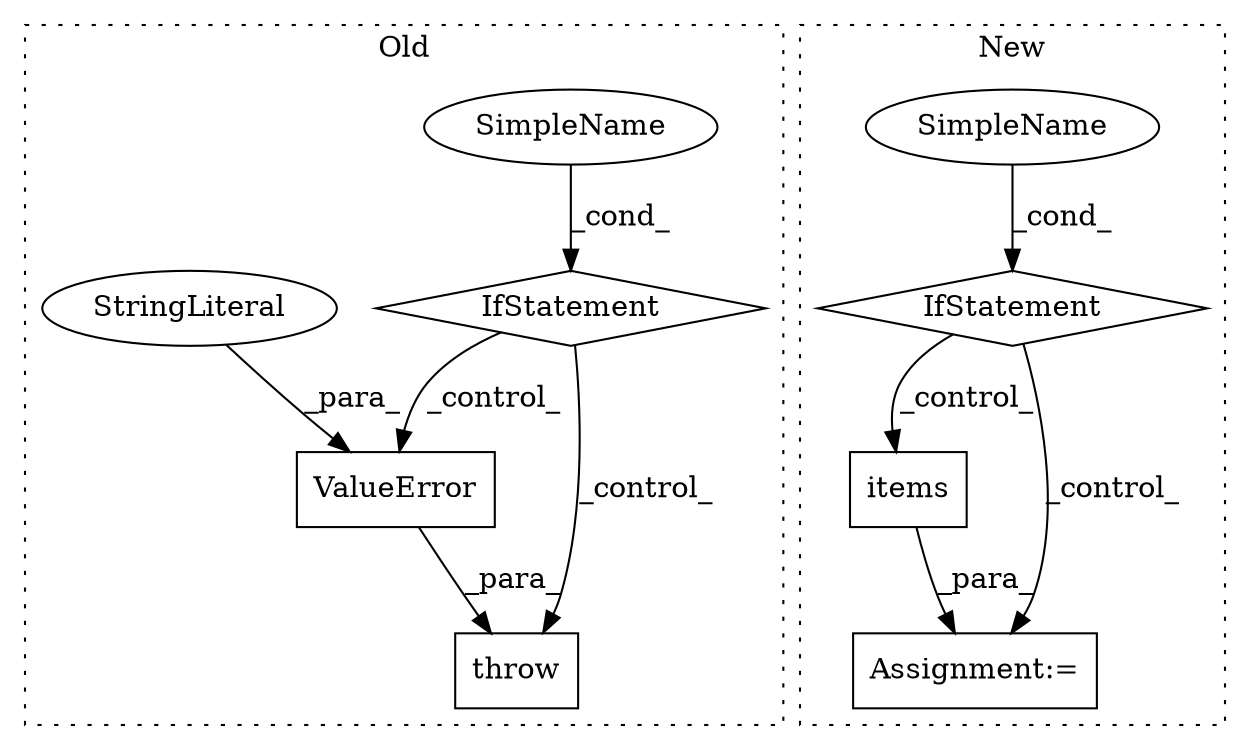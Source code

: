 digraph G {
subgraph cluster0 {
1 [label="ValueError" a="32" s="3349,3417" l="11,1" shape="box"];
3 [label="throw" a="53" s="3343" l="6" shape="box"];
5 [label="IfStatement" a="25" s="3185,3218" l="4,2" shape="diamond"];
6 [label="SimpleName" a="42" s="" l="" shape="ellipse"];
7 [label="StringLiteral" a="45" s="3360" l="57" shape="ellipse"];
label = "Old";
style="dotted";
}
subgraph cluster1 {
2 [label="items" a="32" s="3676" l="7" shape="box"];
4 [label="Assignment:=" a="7" s="3659" l="29" shape="box"];
8 [label="IfStatement" a="25" s="3223,3271" l="4,2" shape="diamond"];
9 [label="SimpleName" a="42" s="" l="" shape="ellipse"];
label = "New";
style="dotted";
}
1 -> 3 [label="_para_"];
2 -> 4 [label="_para_"];
5 -> 3 [label="_control_"];
5 -> 1 [label="_control_"];
6 -> 5 [label="_cond_"];
7 -> 1 [label="_para_"];
8 -> 4 [label="_control_"];
8 -> 2 [label="_control_"];
9 -> 8 [label="_cond_"];
}